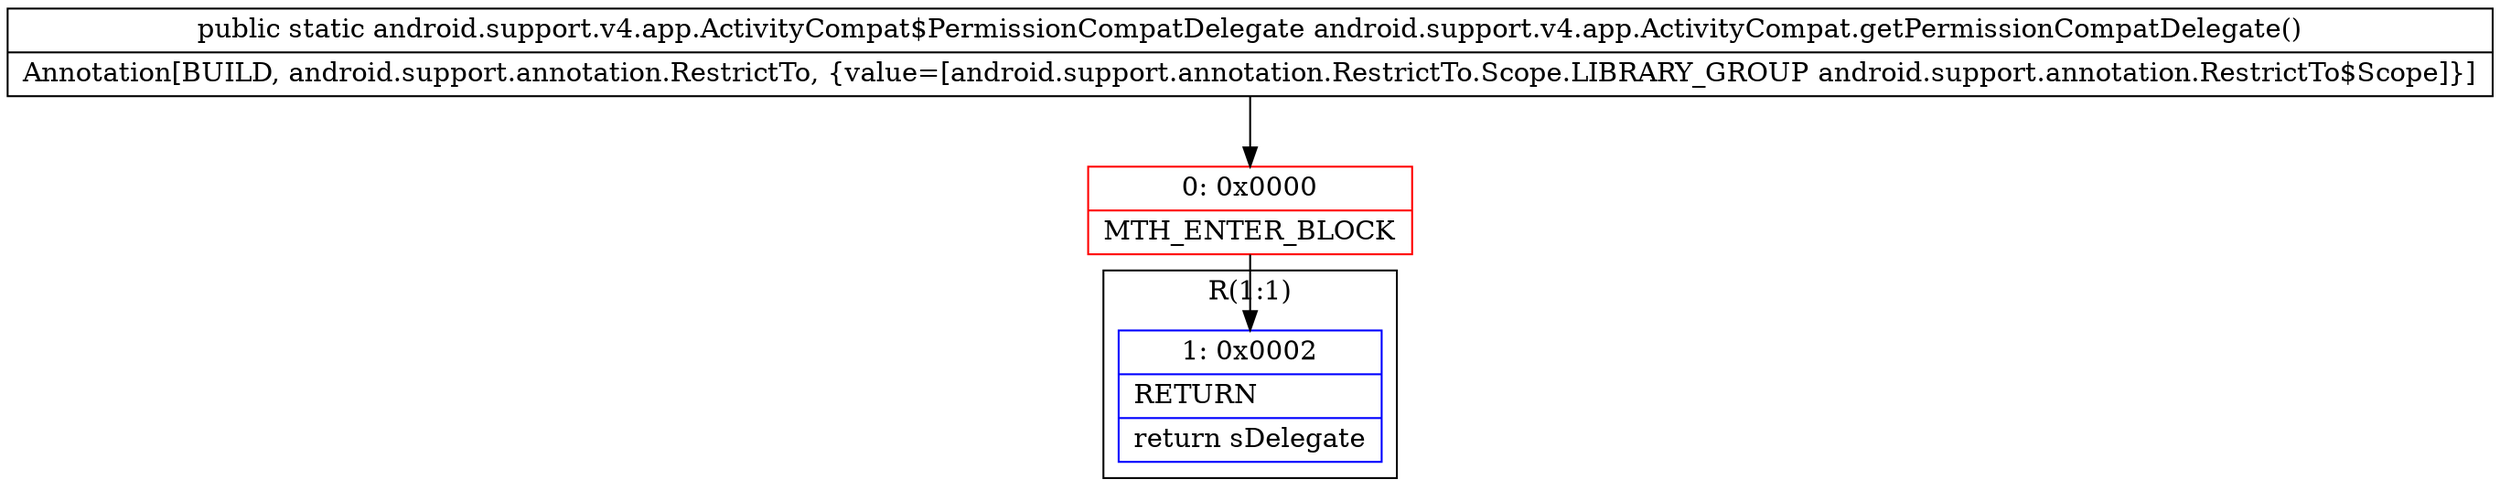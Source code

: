 digraph "CFG forandroid.support.v4.app.ActivityCompat.getPermissionCompatDelegate()Landroid\/support\/v4\/app\/ActivityCompat$PermissionCompatDelegate;" {
subgraph cluster_Region_266172750 {
label = "R(1:1)";
node [shape=record,color=blue];
Node_1 [shape=record,label="{1\:\ 0x0002|RETURN\l|return sDelegate\l}"];
}
Node_0 [shape=record,color=red,label="{0\:\ 0x0000|MTH_ENTER_BLOCK\l}"];
MethodNode[shape=record,label="{public static android.support.v4.app.ActivityCompat$PermissionCompatDelegate android.support.v4.app.ActivityCompat.getPermissionCompatDelegate()  | Annotation[BUILD, android.support.annotation.RestrictTo, \{value=[android.support.annotation.RestrictTo.Scope.LIBRARY_GROUP android.support.annotation.RestrictTo$Scope]\}]\l}"];
MethodNode -> Node_0;
Node_0 -> Node_1;
}

